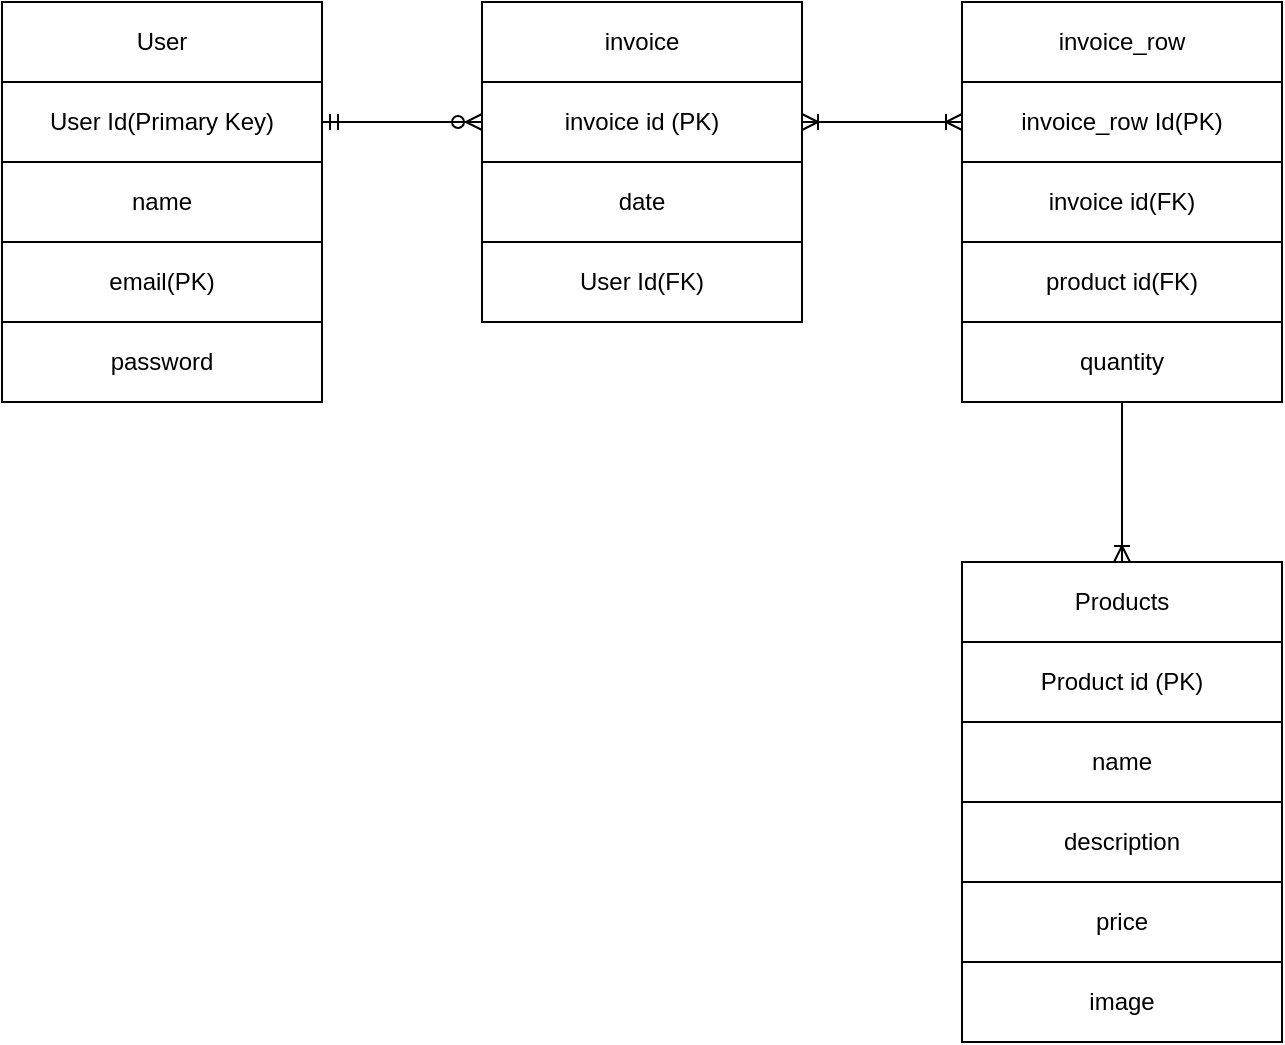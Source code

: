<mxfile>
    <diagram id="R2lEEEUBdFMjLlhIrx00" name="Page-1">
        <mxGraphModel dx="1214" dy="547" grid="1" gridSize="10" guides="1" tooltips="1" connect="1" arrows="1" fold="1" page="1" pageScale="1" pageWidth="850" pageHeight="1100" math="0" shadow="0" extFonts="Permanent Marker^https://fonts.googleapis.com/css?family=Permanent+Marker">
            <root>
                <mxCell id="0"/>
                <mxCell id="1" parent="0"/>
                <mxCell id="gFZ8wLatGyTkjk2vjXez-4" value="User" style="rounded=0;whiteSpace=wrap;html=1;" parent="1" vertex="1">
                    <mxGeometry x="40" y="80" width="160" height="40" as="geometry"/>
                </mxCell>
                <mxCell id="3" style="edgeStyle=none;html=1;entryX=0;entryY=0.5;entryDx=0;entryDy=0;endArrow=ERzeroToMany;endFill=0;" edge="1" parent="1" source="gFZ8wLatGyTkjk2vjXez-5" target="gFZ8wLatGyTkjk2vjXez-11">
                    <mxGeometry relative="1" as="geometry"/>
                </mxCell>
                <mxCell id="gFZ8wLatGyTkjk2vjXez-5" value="User Id(Primary Key)" style="rounded=0;whiteSpace=wrap;html=1;" parent="1" vertex="1">
                    <mxGeometry x="40" y="120" width="160" height="40" as="geometry"/>
                </mxCell>
                <mxCell id="gFZ8wLatGyTkjk2vjXez-6" value="name" style="rounded=0;whiteSpace=wrap;html=1;" parent="1" vertex="1">
                    <mxGeometry x="40" y="160" width="160" height="40" as="geometry"/>
                </mxCell>
                <mxCell id="gFZ8wLatGyTkjk2vjXez-7" value="email(PK)" style="rounded=0;whiteSpace=wrap;html=1;" parent="1" vertex="1">
                    <mxGeometry x="40" y="200" width="160" height="40" as="geometry"/>
                </mxCell>
                <mxCell id="gFZ8wLatGyTkjk2vjXez-8" value="password" style="rounded=0;whiteSpace=wrap;html=1;" parent="1" vertex="1">
                    <mxGeometry x="40" y="240" width="160" height="40" as="geometry"/>
                </mxCell>
                <mxCell id="gFZ8wLatGyTkjk2vjXez-9" value="invoice" style="rounded=0;whiteSpace=wrap;html=1;" parent="1" vertex="1">
                    <mxGeometry x="280" y="80" width="160" height="40" as="geometry"/>
                </mxCell>
                <mxCell id="5" style="edgeStyle=none;html=1;exitX=0;exitY=0.5;exitDx=0;exitDy=0;endArrow=ERmandOne;endFill=0;" edge="1" parent="1" source="gFZ8wLatGyTkjk2vjXez-11">
                    <mxGeometry relative="1" as="geometry">
                        <mxPoint x="200" y="140" as="targetPoint"/>
                    </mxGeometry>
                </mxCell>
                <mxCell id="9" value="" style="edgeStyle=none;html=1;endArrow=ERoneToMany;endFill=0;entryX=0;entryY=0.5;entryDx=0;entryDy=0;" edge="1" parent="1" source="gFZ8wLatGyTkjk2vjXez-11" target="gFZ8wLatGyTkjk2vjXez-18">
                    <mxGeometry relative="1" as="geometry">
                        <mxPoint x="510" y="140" as="targetPoint"/>
                    </mxGeometry>
                </mxCell>
                <mxCell id="gFZ8wLatGyTkjk2vjXez-11" value="invoice id (PK)" style="rounded=0;whiteSpace=wrap;html=1;" parent="1" vertex="1">
                    <mxGeometry x="280" y="120" width="160" height="40" as="geometry"/>
                </mxCell>
                <mxCell id="gFZ8wLatGyTkjk2vjXez-12" value="date" style="rounded=0;whiteSpace=wrap;html=1;" parent="1" vertex="1">
                    <mxGeometry x="280" y="160" width="160" height="40" as="geometry"/>
                </mxCell>
                <mxCell id="gFZ8wLatGyTkjk2vjXez-14" value="User Id(FK)" style="rounded=0;whiteSpace=wrap;html=1;" parent="1" vertex="1">
                    <mxGeometry x="280" y="200" width="160" height="40" as="geometry"/>
                </mxCell>
                <mxCell id="gFZ8wLatGyTkjk2vjXez-17" value="invoice_row" style="rounded=0;whiteSpace=wrap;html=1;" parent="1" vertex="1">
                    <mxGeometry x="520" y="80" width="160" height="40" as="geometry"/>
                </mxCell>
                <mxCell id="gFZ8wLatGyTkjk2vjXez-18" value="invoice_row Id(PK)" style="rounded=0;whiteSpace=wrap;html=1;" parent="1" vertex="1">
                    <mxGeometry x="520" y="120" width="160" height="40" as="geometry"/>
                </mxCell>
                <mxCell id="12" value="" style="edgeStyle=none;html=1;endArrow=ERoneToMany;endFill=0;exitX=0;exitY=0.5;exitDx=0;exitDy=0;entryX=1;entryY=0.5;entryDx=0;entryDy=0;" edge="1" parent="1" source="gFZ8wLatGyTkjk2vjXez-18" target="gFZ8wLatGyTkjk2vjXez-11">
                    <mxGeometry relative="1" as="geometry">
                        <Array as="points">
                            <mxPoint x="480" y="140"/>
                        </Array>
                    </mxGeometry>
                </mxCell>
                <mxCell id="gFZ8wLatGyTkjk2vjXez-19" value="invoice id(FK)" style="rounded=0;whiteSpace=wrap;html=1;" parent="1" vertex="1">
                    <mxGeometry x="520" y="160" width="160" height="40" as="geometry"/>
                </mxCell>
                <mxCell id="gFZ8wLatGyTkjk2vjXez-20" value="product id(FK)" style="rounded=0;whiteSpace=wrap;html=1;" parent="1" vertex="1">
                    <mxGeometry x="520" y="200" width="160" height="40" as="geometry"/>
                </mxCell>
                <mxCell id="14" value="" style="edgeStyle=none;html=1;endArrow=ERoneToMany;endFill=0;" edge="1" parent="1" source="gFZ8wLatGyTkjk2vjXez-21" target="gFZ8wLatGyTkjk2vjXez-22">
                    <mxGeometry relative="1" as="geometry"/>
                </mxCell>
                <mxCell id="gFZ8wLatGyTkjk2vjXez-21" value="quantity" style="rounded=0;whiteSpace=wrap;html=1;" parent="1" vertex="1">
                    <mxGeometry x="520" y="240" width="160" height="40" as="geometry"/>
                </mxCell>
                <mxCell id="gFZ8wLatGyTkjk2vjXez-22" value="Products" style="rounded=0;whiteSpace=wrap;html=1;" parent="1" vertex="1">
                    <mxGeometry x="520" y="360" width="160" height="40" as="geometry"/>
                </mxCell>
                <mxCell id="gFZ8wLatGyTkjk2vjXez-23" value="Product id (PK)" style="rounded=0;whiteSpace=wrap;html=1;" parent="1" vertex="1">
                    <mxGeometry x="520" y="400" width="160" height="40" as="geometry"/>
                </mxCell>
                <mxCell id="gFZ8wLatGyTkjk2vjXez-24" value="name" style="rounded=0;whiteSpace=wrap;html=1;" parent="1" vertex="1">
                    <mxGeometry x="520" y="440" width="160" height="40" as="geometry"/>
                </mxCell>
                <mxCell id="gFZ8wLatGyTkjk2vjXez-25" value="description" style="rounded=0;whiteSpace=wrap;html=1;" parent="1" vertex="1">
                    <mxGeometry x="520" y="480" width="160" height="40" as="geometry"/>
                </mxCell>
                <mxCell id="gFZ8wLatGyTkjk2vjXez-26" value="price" style="rounded=0;whiteSpace=wrap;html=1;" parent="1" vertex="1">
                    <mxGeometry x="520" y="520" width="160" height="40" as="geometry"/>
                </mxCell>
                <mxCell id="gFZ8wLatGyTkjk2vjXez-27" value="image" style="rounded=0;whiteSpace=wrap;html=1;" parent="1" vertex="1">
                    <mxGeometry x="520" y="560" width="160" height="40" as="geometry"/>
                </mxCell>
            </root>
        </mxGraphModel>
    </diagram>
</mxfile>